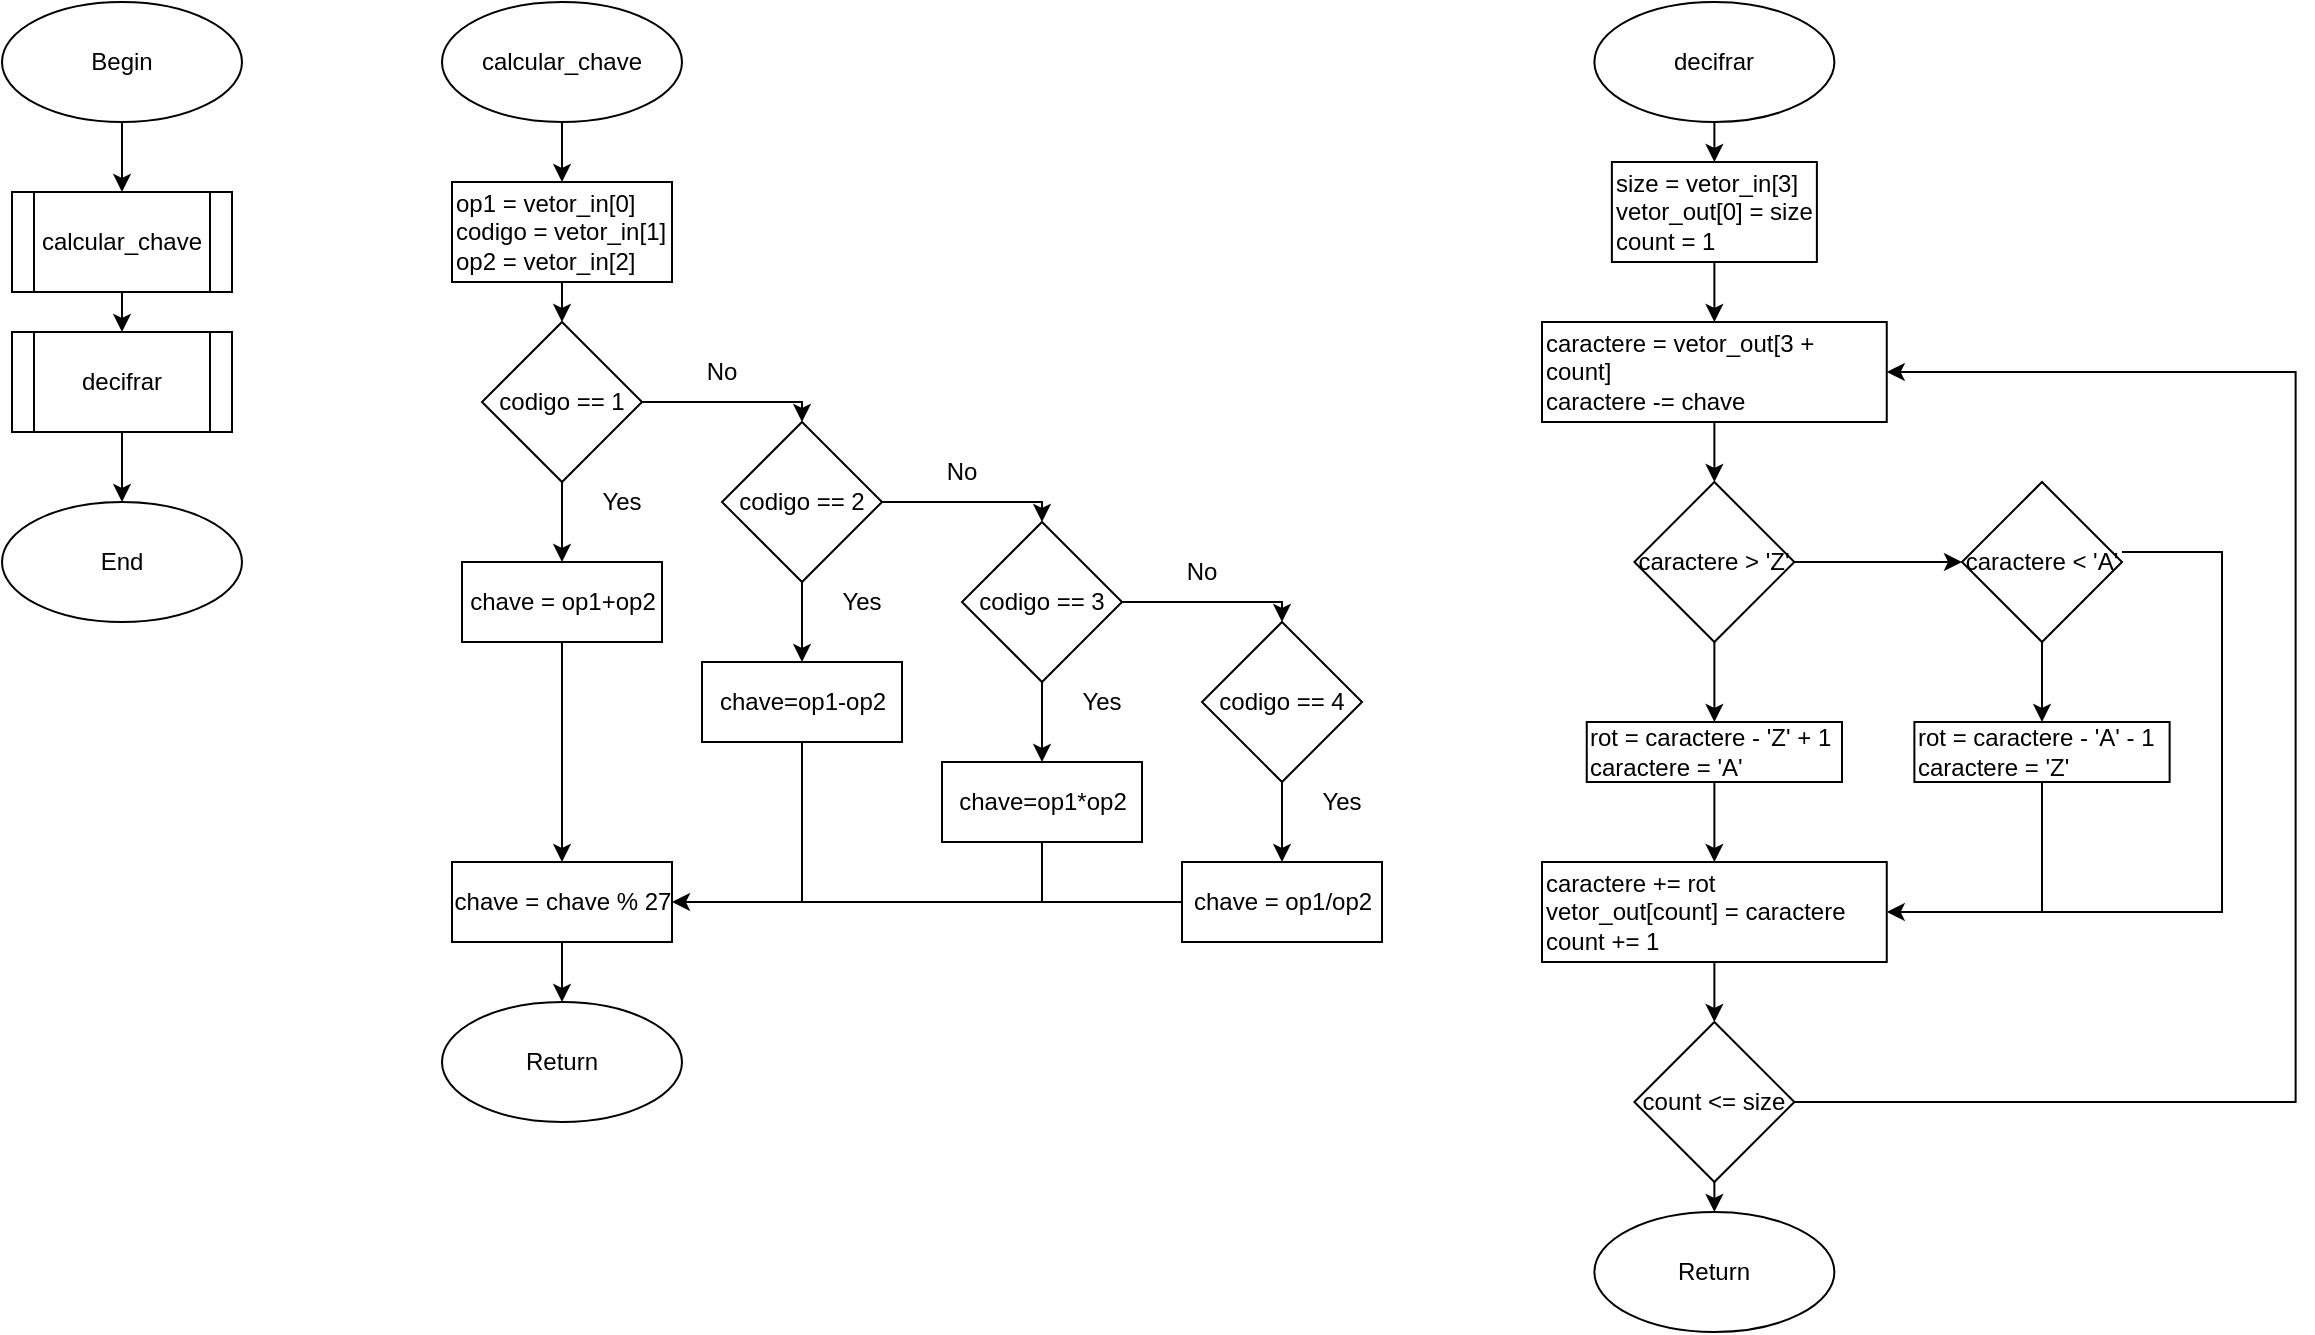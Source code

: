 <mxfile version="26.2.12">
  <diagram name="Page-1" id="YXJS-Zi__f1I-QAVSIZM">
    <mxGraphModel dx="614" dy="694" grid="1" gridSize="10" guides="1" tooltips="1" connect="1" arrows="1" fold="1" page="1" pageScale="1" pageWidth="850" pageHeight="1100" math="0" shadow="0">
      <root>
        <mxCell id="0" />
        <mxCell id="1" parent="0" />
        <mxCell id="PuiejY6NGl0iXyvC64zE-1" value="Begin" style="ellipse;whiteSpace=wrap;html=1;" parent="1" vertex="1">
          <mxGeometry x="180" y="280" width="120" height="60" as="geometry" />
        </mxCell>
        <mxCell id="PuiejY6NGl0iXyvC64zE-38" value="decifrar" style="shape=process;whiteSpace=wrap;html=1;backgroundOutline=1;" parent="1" vertex="1">
          <mxGeometry x="185" y="445" width="110" height="50" as="geometry" />
        </mxCell>
        <mxCell id="PuiejY6NGl0iXyvC64zE-45" value="End" style="ellipse;whiteSpace=wrap;html=1;" parent="1" vertex="1">
          <mxGeometry x="180" y="530" width="120" height="60" as="geometry" />
        </mxCell>
        <mxCell id="PuiejY6NGl0iXyvC64zE-46" value="" style="endArrow=classic;html=1;rounded=0;entryX=0.5;entryY=0;entryDx=0;entryDy=0;exitX=0.5;exitY=1;exitDx=0;exitDy=0;" parent="1" source="PuiejY6NGl0iXyvC64zE-38" target="PuiejY6NGl0iXyvC64zE-45" edge="1">
          <mxGeometry width="50" height="50" relative="1" as="geometry">
            <mxPoint x="400" y="450" as="sourcePoint" />
            <mxPoint x="450" y="400" as="targetPoint" />
          </mxGeometry>
        </mxCell>
        <mxCell id="PuiejY6NGl0iXyvC64zE-47" value="decifrar" style="ellipse;whiteSpace=wrap;html=1;" parent="1" vertex="1">
          <mxGeometry x="976.19" y="280" width="120" height="60" as="geometry" />
        </mxCell>
        <mxCell id="PuiejY6NGl0iXyvC64zE-48" value="&lt;div&gt;size = vetor_in[3]&lt;/div&gt;&lt;div&gt;vetor_out[0] = size&lt;/div&gt;&lt;div&gt;count = 1&lt;/div&gt;" style="rounded=0;html=1;align=left;" parent="1" vertex="1">
          <mxGeometry x="984.94" y="360" width="102.5" height="50" as="geometry" />
        </mxCell>
        <mxCell id="PuiejY6NGl0iXyvC64zE-49" value="&lt;div&gt;op1 = vetor_in[0]&lt;/div&gt;&lt;div&gt;codigo = vetor_in[1]&lt;/div&gt;&lt;div&gt;op2 = vetor_in[2]&lt;/div&gt;" style="rounded=0;whiteSpace=wrap;html=1;align=left;" parent="1" vertex="1">
          <mxGeometry x="405" y="370" width="110" height="50" as="geometry" />
        </mxCell>
        <mxCell id="PuiejY6NGl0iXyvC64zE-52" value="&lt;div&gt;caractere = vetor_out[3 + count]&lt;/div&gt;&lt;div&gt;caractere -= chave&lt;/div&gt;" style="rounded=0;whiteSpace=wrap;html=1;align=left;" parent="1" vertex="1">
          <mxGeometry x="950" y="440" width="172.38" height="50" as="geometry" />
        </mxCell>
        <mxCell id="PuiejY6NGl0iXyvC64zE-55" value="count &amp;lt;= size" style="rhombus;whiteSpace=wrap;html=1;" parent="1" vertex="1">
          <mxGeometry x="996.19" y="790" width="80" height="80" as="geometry" />
        </mxCell>
        <mxCell id="PuiejY6NGl0iXyvC64zE-57" value="" style="endArrow=classic;html=1;rounded=0;exitX=0.5;exitY=1;exitDx=0;exitDy=0;entryX=0.5;entryY=0;entryDx=0;entryDy=0;" parent="1" source="PuiejY6NGl0iXyvC64zE-47" target="PuiejY6NGl0iXyvC64zE-48" edge="1">
          <mxGeometry width="50" height="50" relative="1" as="geometry">
            <mxPoint x="936.19" y="490" as="sourcePoint" />
            <mxPoint x="986.19" y="440" as="targetPoint" />
          </mxGeometry>
        </mxCell>
        <mxCell id="PuiejY6NGl0iXyvC64zE-58" value="" style="endArrow=classic;html=1;rounded=0;exitX=0.5;exitY=1;exitDx=0;exitDy=0;entryX=0.5;entryY=0;entryDx=0;entryDy=0;" parent="1" source="PuiejY6NGl0iXyvC64zE-48" target="PuiejY6NGl0iXyvC64zE-52" edge="1">
          <mxGeometry width="50" height="50" relative="1" as="geometry">
            <mxPoint x="936.19" y="490" as="sourcePoint" />
            <mxPoint x="1036.19" y="470" as="targetPoint" />
          </mxGeometry>
        </mxCell>
        <mxCell id="PuiejY6NGl0iXyvC64zE-61" value="&lt;div&gt;Return&lt;/div&gt;" style="ellipse;whiteSpace=wrap;html=1;" parent="1" vertex="1">
          <mxGeometry x="976.19" y="885" width="120" height="60" as="geometry" />
        </mxCell>
        <mxCell id="PuiejY6NGl0iXyvC64zE-62" value="" style="endArrow=classic;html=1;rounded=0;exitX=0.5;exitY=1;exitDx=0;exitDy=0;entryX=0.5;entryY=0;entryDx=0;entryDy=0;" parent="1" source="PuiejY6NGl0iXyvC64zE-55" target="PuiejY6NGl0iXyvC64zE-61" edge="1">
          <mxGeometry width="50" height="50" relative="1" as="geometry">
            <mxPoint x="936.19" y="755" as="sourcePoint" />
            <mxPoint x="986.19" y="705" as="targetPoint" />
          </mxGeometry>
        </mxCell>
        <mxCell id="PuiejY6NGl0iXyvC64zE-64" value="calcular_chave" style="ellipse;whiteSpace=wrap;html=1;" parent="1" vertex="1">
          <mxGeometry x="400" y="280" width="120" height="60" as="geometry" />
        </mxCell>
        <mxCell id="PuiejY6NGl0iXyvC64zE-90" value="codigo == 1" style="rhombus;whiteSpace=wrap;html=1;" parent="1" vertex="1">
          <mxGeometry x="420" y="440" width="80" height="80" as="geometry" />
        </mxCell>
        <mxCell id="PuiejY6NGl0iXyvC64zE-91" value="codigo == 2" style="rhombus;whiteSpace=wrap;html=1;" parent="1" vertex="1">
          <mxGeometry x="540" y="490" width="80" height="80" as="geometry" />
        </mxCell>
        <mxCell id="PuiejY6NGl0iXyvC64zE-92" value="codigo == 3" style="rhombus;whiteSpace=wrap;html=1;" parent="1" vertex="1">
          <mxGeometry x="660" y="540" width="80" height="80" as="geometry" />
        </mxCell>
        <mxCell id="PuiejY6NGl0iXyvC64zE-93" value="codigo == 4" style="rhombus;whiteSpace=wrap;html=1;" parent="1" vertex="1">
          <mxGeometry x="780" y="590" width="80" height="80" as="geometry" />
        </mxCell>
        <mxCell id="PuiejY6NGl0iXyvC64zE-94" value="" style="endArrow=classic;html=1;rounded=0;exitX=1;exitY=0.5;exitDx=0;exitDy=0;entryX=0.5;entryY=0;entryDx=0;entryDy=0;" parent="1" source="PuiejY6NGl0iXyvC64zE-90" target="PuiejY6NGl0iXyvC64zE-91" edge="1">
          <mxGeometry width="50" height="50" relative="1" as="geometry">
            <mxPoint x="620" y="740" as="sourcePoint" />
            <mxPoint x="670" y="690" as="targetPoint" />
            <Array as="points">
              <mxPoint x="580" y="480" />
            </Array>
          </mxGeometry>
        </mxCell>
        <mxCell id="PuiejY6NGl0iXyvC64zE-95" value="" style="endArrow=classic;html=1;rounded=0;exitX=1;exitY=0.5;exitDx=0;exitDy=0;entryX=0.5;entryY=0;entryDx=0;entryDy=0;" parent="1" source="PuiejY6NGl0iXyvC64zE-91" target="PuiejY6NGl0iXyvC64zE-92" edge="1">
          <mxGeometry width="50" height="50" relative="1" as="geometry">
            <mxPoint x="620" y="740" as="sourcePoint" />
            <mxPoint x="670" y="690" as="targetPoint" />
            <Array as="points">
              <mxPoint x="700" y="530" />
            </Array>
          </mxGeometry>
        </mxCell>
        <mxCell id="PuiejY6NGl0iXyvC64zE-96" value="" style="endArrow=classic;html=1;rounded=0;exitX=1;exitY=0.5;exitDx=0;exitDy=0;entryX=0.5;entryY=0;entryDx=0;entryDy=0;" parent="1" source="PuiejY6NGl0iXyvC64zE-92" target="PuiejY6NGl0iXyvC64zE-93" edge="1">
          <mxGeometry width="50" height="50" relative="1" as="geometry">
            <mxPoint x="620" y="740" as="sourcePoint" />
            <mxPoint x="670" y="690" as="targetPoint" />
            <Array as="points">
              <mxPoint x="820" y="580" />
            </Array>
          </mxGeometry>
        </mxCell>
        <mxCell id="PuiejY6NGl0iXyvC64zE-97" value="chave = op1+op2" style="rounded=0;html=1;" parent="1" vertex="1">
          <mxGeometry x="410" y="560" width="100" height="40" as="geometry" />
        </mxCell>
        <mxCell id="PuiejY6NGl0iXyvC64zE-98" value="" style="endArrow=classic;html=1;rounded=0;exitX=0.5;exitY=1;exitDx=0;exitDy=0;entryX=0.5;entryY=0;entryDx=0;entryDy=0;" parent="1" source="PuiejY6NGl0iXyvC64zE-90" target="PuiejY6NGl0iXyvC64zE-97" edge="1">
          <mxGeometry width="50" height="50" relative="1" as="geometry">
            <mxPoint x="620" y="680" as="sourcePoint" />
            <mxPoint x="670" y="630" as="targetPoint" />
          </mxGeometry>
        </mxCell>
        <mxCell id="PuiejY6NGl0iXyvC64zE-99" value="" style="endArrow=classic;html=1;rounded=0;exitX=0.5;exitY=1;exitDx=0;exitDy=0;entryX=0.5;entryY=0;entryDx=0;entryDy=0;" parent="1" source="PuiejY6NGl0iXyvC64zE-91" target="PuiejY6NGl0iXyvC64zE-102" edge="1">
          <mxGeometry width="50" height="50" relative="1" as="geometry">
            <mxPoint x="620" y="680" as="sourcePoint" />
            <mxPoint x="580" y="610" as="targetPoint" />
          </mxGeometry>
        </mxCell>
        <mxCell id="PuiejY6NGl0iXyvC64zE-100" value="" style="endArrow=classic;html=1;rounded=0;exitX=0.5;exitY=1;exitDx=0;exitDy=0;entryX=0.5;entryY=0;entryDx=0;entryDy=0;" parent="1" source="PuiejY6NGl0iXyvC64zE-92" target="PuiejY6NGl0iXyvC64zE-103" edge="1">
          <mxGeometry width="50" height="50" relative="1" as="geometry">
            <mxPoint x="620" y="680" as="sourcePoint" />
            <mxPoint x="700" y="660" as="targetPoint" />
          </mxGeometry>
        </mxCell>
        <mxCell id="PuiejY6NGl0iXyvC64zE-101" value="" style="endArrow=classic;html=1;rounded=0;exitX=0.5;exitY=1;exitDx=0;exitDy=0;entryX=0.5;entryY=0;entryDx=0;entryDy=0;" parent="1" source="PuiejY6NGl0iXyvC64zE-93" target="PuiejY6NGl0iXyvC64zE-104" edge="1">
          <mxGeometry width="50" height="50" relative="1" as="geometry">
            <mxPoint x="620" y="680" as="sourcePoint" />
            <mxPoint x="840" y="700" as="targetPoint" />
          </mxGeometry>
        </mxCell>
        <mxCell id="PuiejY6NGl0iXyvC64zE-102" value="chave=op1-op2" style="rounded=0;html=1;" parent="1" vertex="1">
          <mxGeometry x="530" y="610" width="100" height="40" as="geometry" />
        </mxCell>
        <mxCell id="PuiejY6NGl0iXyvC64zE-103" value="chave=op1*op2" style="rounded=0;html=1;" parent="1" vertex="1">
          <mxGeometry x="650" y="660" width="100" height="40" as="geometry" />
        </mxCell>
        <mxCell id="PuiejY6NGl0iXyvC64zE-104" value="chave = op1/op2" style="rounded=0;html=1;" parent="1" vertex="1">
          <mxGeometry x="770" y="710" width="100" height="40" as="geometry" />
        </mxCell>
        <mxCell id="PuiejY6NGl0iXyvC64zE-105" value="Yes" style="text;html=1;align=center;verticalAlign=middle;whiteSpace=wrap;rounded=0;" parent="1" vertex="1">
          <mxGeometry x="460" y="515" width="60" height="30" as="geometry" />
        </mxCell>
        <mxCell id="PuiejY6NGl0iXyvC64zE-106" value="Yes" style="text;html=1;align=center;verticalAlign=middle;whiteSpace=wrap;rounded=0;" parent="1" vertex="1">
          <mxGeometry x="580" y="565" width="60" height="30" as="geometry" />
        </mxCell>
        <mxCell id="PuiejY6NGl0iXyvC64zE-107" value="Yes" style="text;html=1;align=center;verticalAlign=middle;whiteSpace=wrap;rounded=0;" parent="1" vertex="1">
          <mxGeometry x="700" y="615" width="60" height="30" as="geometry" />
        </mxCell>
        <mxCell id="PuiejY6NGl0iXyvC64zE-108" value="Yes" style="text;html=1;align=center;verticalAlign=middle;whiteSpace=wrap;rounded=0;" parent="1" vertex="1">
          <mxGeometry x="820" y="665" width="60" height="30" as="geometry" />
        </mxCell>
        <mxCell id="PuiejY6NGl0iXyvC64zE-109" value="&lt;div&gt;No&lt;/div&gt;" style="text;html=1;align=center;verticalAlign=middle;whiteSpace=wrap;rounded=0;" parent="1" vertex="1">
          <mxGeometry x="510" y="450" width="60" height="30" as="geometry" />
        </mxCell>
        <mxCell id="PuiejY6NGl0iXyvC64zE-110" value="&lt;div&gt;No&lt;/div&gt;" style="text;html=1;align=center;verticalAlign=middle;whiteSpace=wrap;rounded=0;" parent="1" vertex="1">
          <mxGeometry x="630" y="500" width="60" height="30" as="geometry" />
        </mxCell>
        <mxCell id="PuiejY6NGl0iXyvC64zE-111" value="&lt;div&gt;No&lt;/div&gt;" style="text;html=1;align=center;verticalAlign=middle;whiteSpace=wrap;rounded=0;" parent="1" vertex="1">
          <mxGeometry x="750" y="550" width="60" height="30" as="geometry" />
        </mxCell>
        <mxCell id="PuiejY6NGl0iXyvC64zE-113" value="" style="endArrow=classic;html=1;rounded=0;exitX=0;exitY=0.5;exitDx=0;exitDy=0;entryX=1;entryY=0.5;entryDx=0;entryDy=0;" parent="1" source="PuiejY6NGl0iXyvC64zE-104" target="QVXhYhQZ-t24UlNsuj7Y-1" edge="1">
          <mxGeometry width="50" height="50" relative="1" as="geometry">
            <mxPoint x="620" y="680" as="sourcePoint" />
            <mxPoint x="520" y="730" as="targetPoint" />
          </mxGeometry>
        </mxCell>
        <mxCell id="PuiejY6NGl0iXyvC64zE-114" value="" style="endArrow=classic;html=1;rounded=0;exitX=0.5;exitY=1;exitDx=0;exitDy=0;entryX=0.5;entryY=0;entryDx=0;entryDy=0;" parent="1" source="PuiejY6NGl0iXyvC64zE-97" target="QVXhYhQZ-t24UlNsuj7Y-1" edge="1">
          <mxGeometry width="50" height="50" relative="1" as="geometry">
            <mxPoint x="620" y="680" as="sourcePoint" />
            <mxPoint x="460" y="700" as="targetPoint" />
          </mxGeometry>
        </mxCell>
        <mxCell id="PuiejY6NGl0iXyvC64zE-115" value="" style="endArrow=none;html=1;rounded=0;exitX=0.5;exitY=1;exitDx=0;exitDy=0;" parent="1" source="PuiejY6NGl0iXyvC64zE-102" edge="1">
          <mxGeometry width="50" height="50" relative="1" as="geometry">
            <mxPoint x="620" y="680" as="sourcePoint" />
            <mxPoint x="580" y="730" as="targetPoint" />
          </mxGeometry>
        </mxCell>
        <mxCell id="PuiejY6NGl0iXyvC64zE-116" value="" style="endArrow=none;html=1;rounded=0;exitX=0.5;exitY=1;exitDx=0;exitDy=0;" parent="1" source="PuiejY6NGl0iXyvC64zE-103" edge="1">
          <mxGeometry width="50" height="50" relative="1" as="geometry">
            <mxPoint x="620" y="680" as="sourcePoint" />
            <mxPoint x="700" y="730" as="targetPoint" />
          </mxGeometry>
        </mxCell>
        <mxCell id="PuiejY6NGl0iXyvC64zE-124" value="calcular_chave" style="shape=process;whiteSpace=wrap;html=1;backgroundOutline=1;" parent="1" vertex="1">
          <mxGeometry x="185" y="375" width="110" height="50" as="geometry" />
        </mxCell>
        <mxCell id="PuiejY6NGl0iXyvC64zE-125" value="" style="endArrow=classic;html=1;rounded=0;exitX=0.5;exitY=1;exitDx=0;exitDy=0;entryX=0.5;entryY=0;entryDx=0;entryDy=0;" parent="1" source="PuiejY6NGl0iXyvC64zE-124" target="PuiejY6NGl0iXyvC64zE-38" edge="1">
          <mxGeometry width="50" height="50" relative="1" as="geometry">
            <mxPoint x="640" y="485" as="sourcePoint" />
            <mxPoint x="690" y="435" as="targetPoint" />
          </mxGeometry>
        </mxCell>
        <mxCell id="PuiejY6NGl0iXyvC64zE-127" value="" style="endArrow=classic;html=1;rounded=0;exitX=0.5;exitY=1;exitDx=0;exitDy=0;entryX=0.5;entryY=0;entryDx=0;entryDy=0;" parent="1" source="PuiejY6NGl0iXyvC64zE-49" target="PuiejY6NGl0iXyvC64zE-90" edge="1">
          <mxGeometry width="50" height="50" relative="1" as="geometry">
            <mxPoint x="590" y="550" as="sourcePoint" />
            <mxPoint x="640" y="500" as="targetPoint" />
          </mxGeometry>
        </mxCell>
        <mxCell id="PuiejY6NGl0iXyvC64zE-128" value="" style="endArrow=classic;html=1;rounded=0;exitX=0.5;exitY=1;exitDx=0;exitDy=0;entryX=0.5;entryY=0;entryDx=0;entryDy=0;" parent="1" source="PuiejY6NGl0iXyvC64zE-64" target="PuiejY6NGl0iXyvC64zE-49" edge="1">
          <mxGeometry width="50" height="50" relative="1" as="geometry">
            <mxPoint x="590" y="550" as="sourcePoint" />
            <mxPoint x="640" y="500" as="targetPoint" />
          </mxGeometry>
        </mxCell>
        <mxCell id="PuiejY6NGl0iXyvC64zE-129" value="" style="endArrow=classic;html=1;rounded=0;exitX=0.5;exitY=1;exitDx=0;exitDy=0;entryX=0.5;entryY=0;entryDx=0;entryDy=0;" parent="1" source="PuiejY6NGl0iXyvC64zE-1" target="PuiejY6NGl0iXyvC64zE-124" edge="1">
          <mxGeometry width="50" height="50" relative="1" as="geometry">
            <mxPoint x="590" y="550" as="sourcePoint" />
            <mxPoint x="640" y="500" as="targetPoint" />
          </mxGeometry>
        </mxCell>
        <mxCell id="QVXhYhQZ-t24UlNsuj7Y-1" value="chave = chave % 27" style="rounded=0;html=1;" parent="1" vertex="1">
          <mxGeometry x="405" y="710" width="110" height="40" as="geometry" />
        </mxCell>
        <mxCell id="QVXhYhQZ-t24UlNsuj7Y-4" value="&lt;div&gt;Return&lt;/div&gt;" style="ellipse;whiteSpace=wrap;html=1;" parent="1" vertex="1">
          <mxGeometry x="400" y="780" width="120" height="60" as="geometry" />
        </mxCell>
        <mxCell id="QVXhYhQZ-t24UlNsuj7Y-5" value="" style="endArrow=classic;html=1;rounded=0;exitX=0.5;exitY=1;exitDx=0;exitDy=0;entryX=0.5;entryY=0;entryDx=0;entryDy=0;" parent="1" source="QVXhYhQZ-t24UlNsuj7Y-1" target="QVXhYhQZ-t24UlNsuj7Y-4" edge="1">
          <mxGeometry width="50" height="50" relative="1" as="geometry">
            <mxPoint x="750" y="660" as="sourcePoint" />
            <mxPoint x="800" y="610" as="targetPoint" />
          </mxGeometry>
        </mxCell>
        <mxCell id="QVXhYhQZ-t24UlNsuj7Y-7" value="caractere &amp;gt; &#39;Z&#39;" style="rhombus;whiteSpace=wrap;html=1;" parent="1" vertex="1">
          <mxGeometry x="996.19" y="520" width="80" height="80" as="geometry" />
        </mxCell>
        <mxCell id="QVXhYhQZ-t24UlNsuj7Y-9" value="caractere &amp;lt; &#39;A&#39;" style="rhombus;whiteSpace=wrap;html=1;direction=south;" parent="1" vertex="1">
          <mxGeometry x="1160" y="520" width="80" height="80" as="geometry" />
        </mxCell>
        <mxCell id="QVXhYhQZ-t24UlNsuj7Y-11" value="" style="endArrow=classic;html=1;rounded=0;exitX=0.5;exitY=1;exitDx=0;exitDy=0;entryX=0.5;entryY=0;entryDx=0;entryDy=0;" parent="1" source="PuiejY6NGl0iXyvC64zE-52" target="QVXhYhQZ-t24UlNsuj7Y-7" edge="1">
          <mxGeometry width="50" height="50" relative="1" as="geometry">
            <mxPoint x="750" y="610" as="sourcePoint" />
            <mxPoint x="800" y="560" as="targetPoint" />
          </mxGeometry>
        </mxCell>
        <mxCell id="QVXhYhQZ-t24UlNsuj7Y-12" value="&lt;div&gt;rot = caractere - &#39;Z&#39; + 1&lt;/div&gt;&lt;div&gt;caractere = &#39;A&#39;&lt;/div&gt;" style="rounded=0;whiteSpace=wrap;html=1;align=left;" parent="1" vertex="1">
          <mxGeometry x="972.38" y="640" width="127.62" height="30" as="geometry" />
        </mxCell>
        <mxCell id="QVXhYhQZ-t24UlNsuj7Y-14" value="&lt;div&gt;rot = caractere - &#39;A&#39; - 1&lt;/div&gt;caractere = &#39;Z&#39;" style="rounded=0;whiteSpace=wrap;html=1;align=left;" parent="1" vertex="1">
          <mxGeometry x="1136.19" y="640" width="127.62" height="30" as="geometry" />
        </mxCell>
        <mxCell id="QVXhYhQZ-t24UlNsuj7Y-16" value="" style="endArrow=classic;html=1;rounded=0;entryX=0.5;entryY=1;entryDx=0;entryDy=0;exitX=1;exitY=0.5;exitDx=0;exitDy=0;" parent="1" source="QVXhYhQZ-t24UlNsuj7Y-7" target="QVXhYhQZ-t24UlNsuj7Y-9" edge="1">
          <mxGeometry width="50" height="50" relative="1" as="geometry">
            <mxPoint x="1080" y="560" as="sourcePoint" />
            <mxPoint x="800" y="560" as="targetPoint" />
          </mxGeometry>
        </mxCell>
        <mxCell id="QVXhYhQZ-t24UlNsuj7Y-17" value="" style="endArrow=classic;html=1;rounded=0;exitX=0.5;exitY=1;exitDx=0;exitDy=0;entryX=0.5;entryY=0;entryDx=0;entryDy=0;" parent="1" source="QVXhYhQZ-t24UlNsuj7Y-7" target="QVXhYhQZ-t24UlNsuj7Y-12" edge="1">
          <mxGeometry width="50" height="50" relative="1" as="geometry">
            <mxPoint x="750" y="610" as="sourcePoint" />
            <mxPoint x="800" y="560" as="targetPoint" />
          </mxGeometry>
        </mxCell>
        <mxCell id="QVXhYhQZ-t24UlNsuj7Y-18" value="" style="endArrow=classic;html=1;rounded=0;exitX=1;exitY=0.5;exitDx=0;exitDy=0;entryX=0.5;entryY=0;entryDx=0;entryDy=0;" parent="1" source="QVXhYhQZ-t24UlNsuj7Y-9" target="QVXhYhQZ-t24UlNsuj7Y-14" edge="1">
          <mxGeometry width="50" height="50" relative="1" as="geometry">
            <mxPoint x="750" y="610" as="sourcePoint" />
            <mxPoint x="800" y="560" as="targetPoint" />
          </mxGeometry>
        </mxCell>
        <mxCell id="QVXhYhQZ-t24UlNsuj7Y-20" value="&lt;div&gt;caractere += rot&lt;/div&gt;&lt;div&gt;vetor_out[count] = caractere&lt;/div&gt;&lt;div&gt;count += 1&lt;/div&gt;" style="rounded=0;whiteSpace=wrap;html=1;align=left;" parent="1" vertex="1">
          <mxGeometry x="950" y="710" width="172.38" height="50" as="geometry" />
        </mxCell>
        <mxCell id="QVXhYhQZ-t24UlNsuj7Y-21" value="" style="endArrow=classic;html=1;rounded=0;exitX=0.5;exitY=1;exitDx=0;exitDy=0;entryX=0.5;entryY=0;entryDx=0;entryDy=0;" parent="1" source="QVXhYhQZ-t24UlNsuj7Y-12" target="QVXhYhQZ-t24UlNsuj7Y-20" edge="1">
          <mxGeometry width="50" height="50" relative="1" as="geometry">
            <mxPoint x="750" y="660" as="sourcePoint" />
            <mxPoint x="800" y="610" as="targetPoint" />
          </mxGeometry>
        </mxCell>
        <mxCell id="QVXhYhQZ-t24UlNsuj7Y-22" value="" style="endArrow=classic;html=1;rounded=0;exitX=0.5;exitY=1;exitDx=0;exitDy=0;entryX=1;entryY=0.5;entryDx=0;entryDy=0;" parent="1" source="QVXhYhQZ-t24UlNsuj7Y-14" target="QVXhYhQZ-t24UlNsuj7Y-20" edge="1">
          <mxGeometry width="50" height="50" relative="1" as="geometry">
            <mxPoint x="750" y="660" as="sourcePoint" />
            <mxPoint x="800" y="610" as="targetPoint" />
            <Array as="points">
              <mxPoint x="1200" y="735" />
            </Array>
          </mxGeometry>
        </mxCell>
        <mxCell id="QVXhYhQZ-t24UlNsuj7Y-23" value="" style="endArrow=classic;html=1;rounded=0;exitX=0.5;exitY=1;exitDx=0;exitDy=0;entryX=0.5;entryY=0;entryDx=0;entryDy=0;" parent="1" source="QVXhYhQZ-t24UlNsuj7Y-20" target="PuiejY6NGl0iXyvC64zE-55" edge="1">
          <mxGeometry width="50" height="50" relative="1" as="geometry">
            <mxPoint x="750" y="700" as="sourcePoint" />
            <mxPoint x="800" y="650" as="targetPoint" />
          </mxGeometry>
        </mxCell>
        <mxCell id="QVXhYhQZ-t24UlNsuj7Y-24" value="" style="endArrow=classic;html=1;rounded=0;entryX=1;entryY=0.5;entryDx=0;entryDy=0;exitX=1;exitY=0.5;exitDx=0;exitDy=0;" parent="1" source="PuiejY6NGl0iXyvC64zE-55" target="PuiejY6NGl0iXyvC64zE-52" edge="1">
          <mxGeometry width="50" height="50" relative="1" as="geometry">
            <mxPoint x="1110" y="830" as="sourcePoint" />
            <mxPoint x="1169.19" y="465" as="targetPoint" />
            <Array as="points">
              <mxPoint x="1326.81" y="830" />
              <mxPoint x="1326.81" y="465" />
            </Array>
          </mxGeometry>
        </mxCell>
        <mxCell id="QVXhYhQZ-t24UlNsuj7Y-27" value="" style="endArrow=none;html=1;rounded=0;entryX=0.5;entryY=0;entryDx=0;entryDy=0;" parent="1" edge="1">
          <mxGeometry width="50" height="50" relative="1" as="geometry">
            <mxPoint x="1200" y="735" as="sourcePoint" />
            <mxPoint x="1240" y="555" as="targetPoint" />
            <Array as="points">
              <mxPoint x="1290" y="735" />
              <mxPoint x="1290" y="555" />
            </Array>
          </mxGeometry>
        </mxCell>
      </root>
    </mxGraphModel>
  </diagram>
</mxfile>
